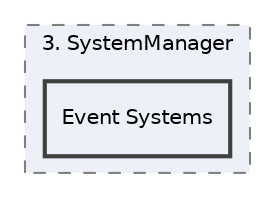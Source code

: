 digraph "GameManager/3. SystemManager/Event Systems"
{
 // LATEX_PDF_SIZE
  edge [fontname="Helvetica",fontsize="10",labelfontname="Helvetica",labelfontsize="10"];
  node [fontname="Helvetica",fontsize="10",shape=record];
  compound=true
  subgraph clusterdir_2bdb31a7249336a8253fbe94df0b2807 {
    graph [ bgcolor="#edf0f7", pencolor="grey50", style="filled,dashed,", label="3. SystemManager", fontname="Helvetica", fontsize="10", URL="dir_2bdb31a7249336a8253fbe94df0b2807.html"]
  dir_e5fbd552ac17a98dd9fcba4421199e98 [shape=box, label="Event Systems", style="filled,bold,", fillcolor="#edf0f7", color="grey25", URL="dir_e5fbd552ac17a98dd9fcba4421199e98.html"];
  }
}
